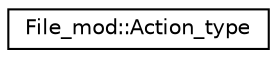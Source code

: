 digraph "Graphical Class Hierarchy"
{
 // LATEX_PDF_SIZE
  edge [fontname="Helvetica",fontsize="10",labelfontname="Helvetica",labelfontsize="10"];
  node [fontname="Helvetica",fontsize="10",shape=record];
  rankdir="LR";
  Node0 [label="File_mod::Action_type",height=0.2,width=0.4,color="black", fillcolor="white", style="filled",URL="$structFile__mod_1_1Action__type.html",tooltip=" "];
}
